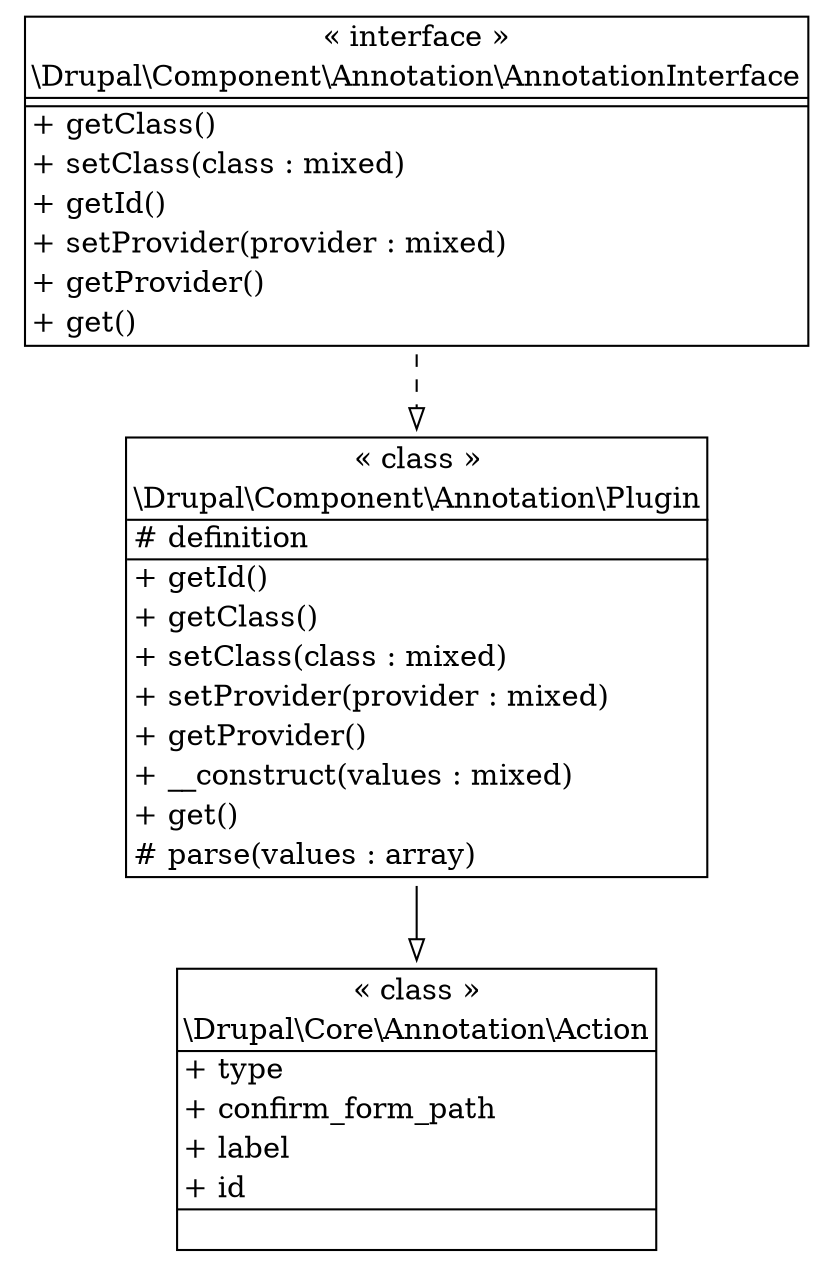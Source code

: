 digraph "Class Diagram" {
  node [shape=plaintext]
  "\\Drupal\\Core\\Annotation\\Action" [
    label=<
<table border="1" cellpadding="2" cellspacing="0" cellborder="0">
<tr><td align="center">&laquo; class &raquo;</td></tr>
<tr><td align="center" title="class Action">\\Drupal\\Core\\Annotation\\Action</td></tr><hr />
<tr><td align="left" title="public type">+ type</td></tr>
<tr><td align="left" title="public confirm_form_path">+ confirm_form_path</td></tr>
<tr><td align="left" title="public label">+ label</td></tr>
<tr><td align="left" title="public id">+ id</td></tr>
<hr />
<tr><td>&nbsp;</td></tr>
</table>
  >
  ];
  "\\Drupal\\Component\\Annotation\\Plugin" [
    label=<
<table border="1" cellpadding="2" cellspacing="0" cellborder="0">
<tr><td align="center">&laquo; class &raquo;</td></tr>
<tr><td align="center" title="class Plugin">\\Drupal\\Component\\Annotation\\Plugin</td></tr><hr />
<tr><td align="left" title="protected definition"># definition</td></tr>
<hr />
<tr><td align="left" title="public getId">+ getId()</td></tr>
<tr><td align="left" title="public getClass">+ getClass()</td></tr>
<tr><td align="left" title="public setClass">+ setClass(class : mixed)</td></tr>
<tr><td align="left" title="public setProvider">+ setProvider(provider : mixed)</td></tr>
<tr><td align="left" title="public getProvider">+ getProvider()</td></tr>
<tr><td align="left" title="public __construct">+ __construct(values : mixed)</td></tr>
<tr><td align="left" title="public get">+ get()</td></tr>
<tr><td align="left" title="protected parse"># parse(values : array)</td></tr>
</table>
  >
  ];
  "\\Drupal\\Component\\Annotation\\AnnotationInterface" [
    label=<
<table border="1" cellpadding="2" cellspacing="0" cellborder="0">
<tr><td align="center">&laquo; interface &raquo;</td></tr>
<tr><td align="center" title="interface AnnotationInterface">\\Drupal\\Component\\Annotation\\AnnotationInterface</td></tr><hr />
<tr><td></td></tr>
<hr />
<tr><td align="left" title="public getClass">+ getClass()</td></tr>
<tr><td align="left" title="public setClass">+ setClass(class : mixed)</td></tr>
<tr><td align="left" title="public getId">+ getId()</td></tr>
<tr><td align="left" title="public setProvider">+ setProvider(provider : mixed)</td></tr>
<tr><td align="left" title="public getProvider">+ getProvider()</td></tr>
<tr><td align="left" title="public get">+ get()</td></tr>
</table>
  >
  ];
"\\Drupal\\Component\\Annotation\\Plugin" -> "\\Drupal\\Core\\Annotation\\Action" [arrowhead="empty"];

"\\Drupal\\Component\\Annotation\\AnnotationInterface" -> "\\Drupal\\Component\\Annotation\\Plugin" [arrowhead="empty" style="dashed"];

}